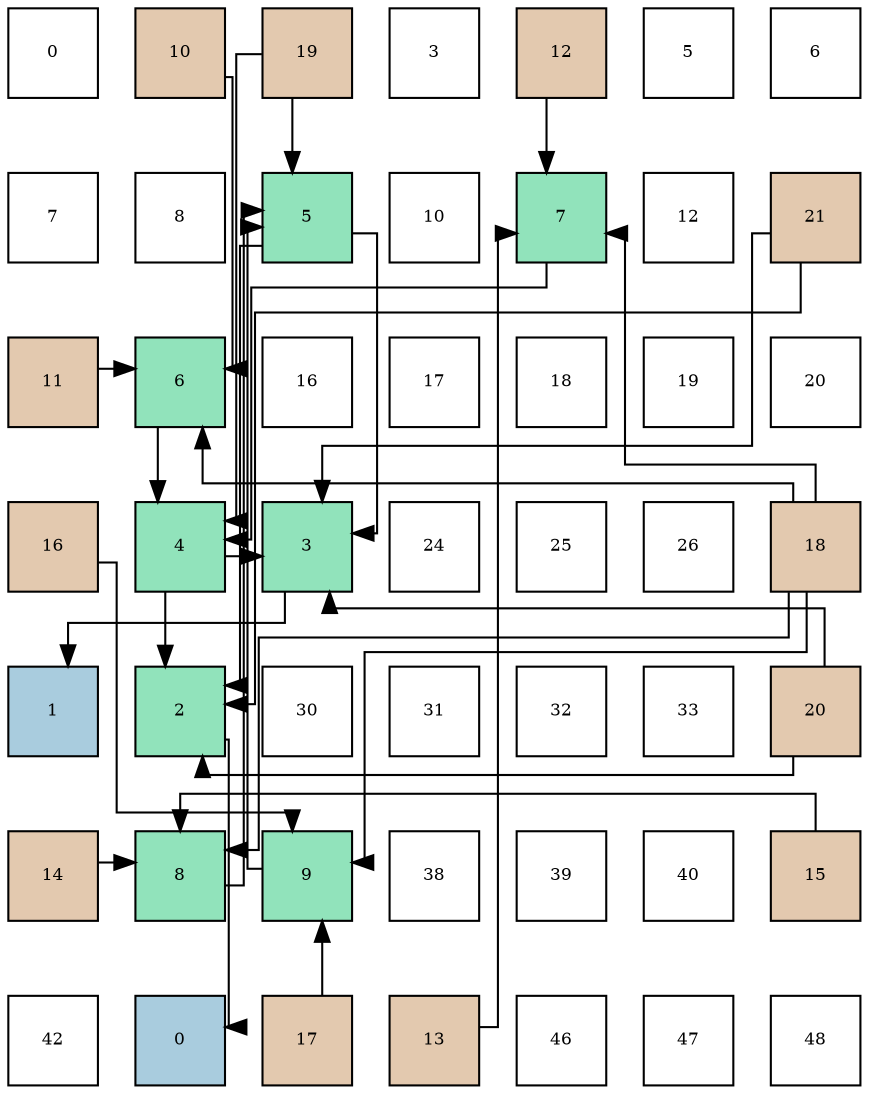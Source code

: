 digraph layout{
 rankdir=TB;
 splines=ortho;
 node [style=filled shape=square fixedsize=true width=0.6];
0[label="0", fontsize=8, fillcolor="#ffffff"];
1[label="10", fontsize=8, fillcolor="#e3c9af"];
2[label="19", fontsize=8, fillcolor="#e3c9af"];
3[label="3", fontsize=8, fillcolor="#ffffff"];
4[label="12", fontsize=8, fillcolor="#e3c9af"];
5[label="5", fontsize=8, fillcolor="#ffffff"];
6[label="6", fontsize=8, fillcolor="#ffffff"];
7[label="7", fontsize=8, fillcolor="#ffffff"];
8[label="8", fontsize=8, fillcolor="#ffffff"];
9[label="5", fontsize=8, fillcolor="#91e3bb"];
10[label="10", fontsize=8, fillcolor="#ffffff"];
11[label="7", fontsize=8, fillcolor="#91e3bb"];
12[label="12", fontsize=8, fillcolor="#ffffff"];
13[label="21", fontsize=8, fillcolor="#e3c9af"];
14[label="11", fontsize=8, fillcolor="#e3c9af"];
15[label="6", fontsize=8, fillcolor="#91e3bb"];
16[label="16", fontsize=8, fillcolor="#ffffff"];
17[label="17", fontsize=8, fillcolor="#ffffff"];
18[label="18", fontsize=8, fillcolor="#ffffff"];
19[label="19", fontsize=8, fillcolor="#ffffff"];
20[label="20", fontsize=8, fillcolor="#ffffff"];
21[label="16", fontsize=8, fillcolor="#e3c9af"];
22[label="4", fontsize=8, fillcolor="#91e3bb"];
23[label="3", fontsize=8, fillcolor="#91e3bb"];
24[label="24", fontsize=8, fillcolor="#ffffff"];
25[label="25", fontsize=8, fillcolor="#ffffff"];
26[label="26", fontsize=8, fillcolor="#ffffff"];
27[label="18", fontsize=8, fillcolor="#e3c9af"];
28[label="1", fontsize=8, fillcolor="#a9ccde"];
29[label="2", fontsize=8, fillcolor="#91e3bb"];
30[label="30", fontsize=8, fillcolor="#ffffff"];
31[label="31", fontsize=8, fillcolor="#ffffff"];
32[label="32", fontsize=8, fillcolor="#ffffff"];
33[label="33", fontsize=8, fillcolor="#ffffff"];
34[label="20", fontsize=8, fillcolor="#e3c9af"];
35[label="14", fontsize=8, fillcolor="#e3c9af"];
36[label="8", fontsize=8, fillcolor="#91e3bb"];
37[label="9", fontsize=8, fillcolor="#91e3bb"];
38[label="38", fontsize=8, fillcolor="#ffffff"];
39[label="39", fontsize=8, fillcolor="#ffffff"];
40[label="40", fontsize=8, fillcolor="#ffffff"];
41[label="15", fontsize=8, fillcolor="#e3c9af"];
42[label="42", fontsize=8, fillcolor="#ffffff"];
43[label="0", fontsize=8, fillcolor="#a9ccde"];
44[label="17", fontsize=8, fillcolor="#e3c9af"];
45[label="13", fontsize=8, fillcolor="#e3c9af"];
46[label="46", fontsize=8, fillcolor="#ffffff"];
47[label="47", fontsize=8, fillcolor="#ffffff"];
48[label="48", fontsize=8, fillcolor="#ffffff"];
edge [constraint=false, style=vis];29 -> 43;
23 -> 28;
22 -> 29;
22 -> 23;
9 -> 29;
9 -> 23;
15 -> 22;
11 -> 22;
36 -> 9;
37 -> 9;
1 -> 15;
14 -> 15;
4 -> 11;
45 -> 11;
35 -> 36;
41 -> 36;
21 -> 37;
44 -> 37;
27 -> 15;
27 -> 11;
27 -> 36;
27 -> 37;
2 -> 22;
2 -> 9;
34 -> 29;
34 -> 23;
13 -> 29;
13 -> 23;
edge [constraint=true, style=invis];
0 -> 7 -> 14 -> 21 -> 28 -> 35 -> 42;
1 -> 8 -> 15 -> 22 -> 29 -> 36 -> 43;
2 -> 9 -> 16 -> 23 -> 30 -> 37 -> 44;
3 -> 10 -> 17 -> 24 -> 31 -> 38 -> 45;
4 -> 11 -> 18 -> 25 -> 32 -> 39 -> 46;
5 -> 12 -> 19 -> 26 -> 33 -> 40 -> 47;
6 -> 13 -> 20 -> 27 -> 34 -> 41 -> 48;
rank = same {0 -> 1 -> 2 -> 3 -> 4 -> 5 -> 6};
rank = same {7 -> 8 -> 9 -> 10 -> 11 -> 12 -> 13};
rank = same {14 -> 15 -> 16 -> 17 -> 18 -> 19 -> 20};
rank = same {21 -> 22 -> 23 -> 24 -> 25 -> 26 -> 27};
rank = same {28 -> 29 -> 30 -> 31 -> 32 -> 33 -> 34};
rank = same {35 -> 36 -> 37 -> 38 -> 39 -> 40 -> 41};
rank = same {42 -> 43 -> 44 -> 45 -> 46 -> 47 -> 48};
}